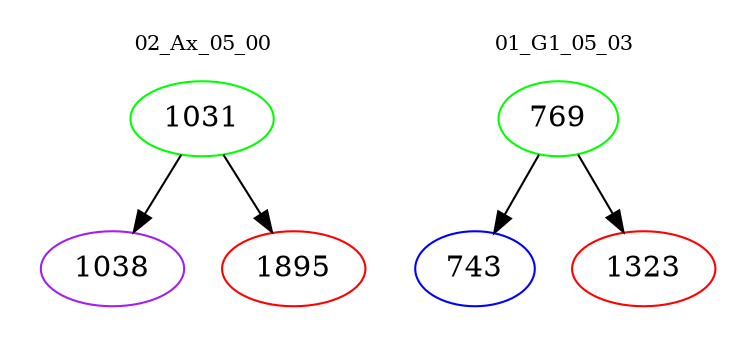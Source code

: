 digraph{
subgraph cluster_0 {
color = white
label = "02_Ax_05_00";
fontsize=10;
T0_1031 [label="1031", color="green"]
T0_1031 -> T0_1038 [color="black"]
T0_1038 [label="1038", color="purple"]
T0_1031 -> T0_1895 [color="black"]
T0_1895 [label="1895", color="red"]
}
subgraph cluster_1 {
color = white
label = "01_G1_05_03";
fontsize=10;
T1_769 [label="769", color="green"]
T1_769 -> T1_743 [color="black"]
T1_743 [label="743", color="blue"]
T1_769 -> T1_1323 [color="black"]
T1_1323 [label="1323", color="red"]
}
}
